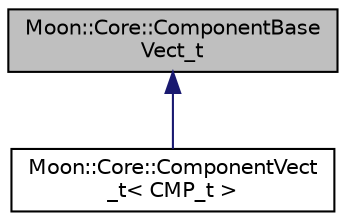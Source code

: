 digraph "Moon::Core::ComponentBaseVect_t"
{
 // LATEX_PDF_SIZE
  edge [fontname="Helvetica",fontsize="10",labelfontname="Helvetica",labelfontsize="10"];
  node [fontname="Helvetica",fontsize="10",shape=record];
  Node1 [label="Moon::Core::ComponentBase\lVect_t",height=0.2,width=0.4,color="black", fillcolor="grey75", style="filled", fontcolor="black",tooltip="Wrapper de un Vector de Components."];
  Node1 -> Node2 [dir="back",color="midnightblue",fontsize="10",style="solid"];
  Node2 [label="Moon::Core::ComponentVect\l_t\< CMP_t \>",height=0.2,width=0.4,color="black", fillcolor="white", style="filled",URL="$struct_moon_1_1_core_1_1_component_vect__t.html",tooltip="Wrapper de un Vector de Components especificos."];
}

